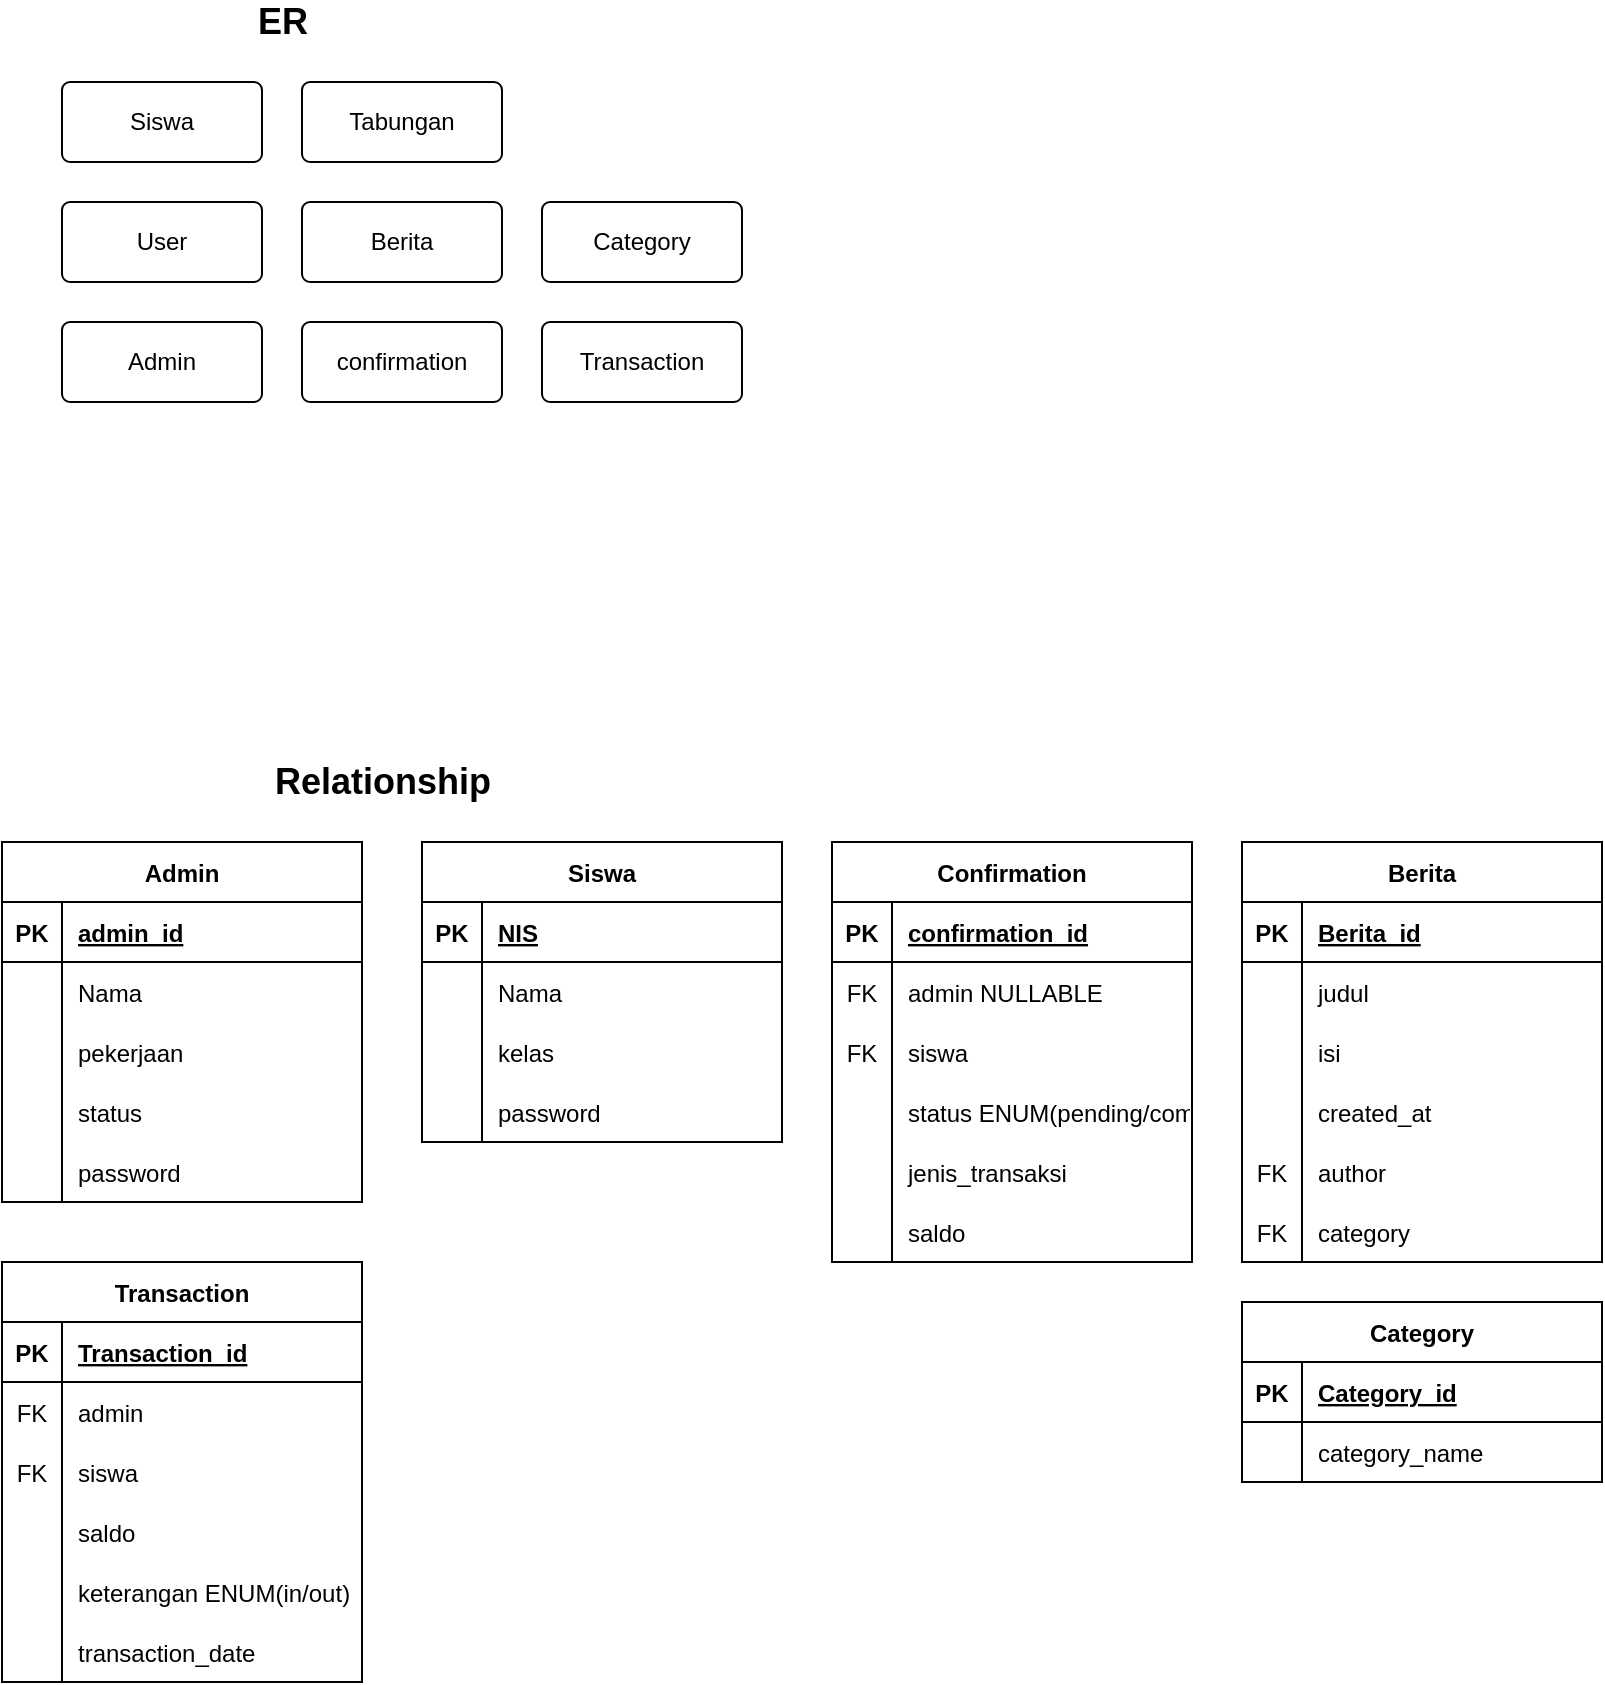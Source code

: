 <mxfile version="17.5.0" type="device"><diagram id="R2lEEEUBdFMjLlhIrx00" name="Page-1"><mxGraphModel dx="981" dy="529" grid="1" gridSize="10" guides="1" tooltips="1" connect="1" arrows="1" fold="1" page="1" pageScale="1" pageWidth="850" pageHeight="1100" math="0" shadow="0" extFonts="Permanent Marker^https://fonts.googleapis.com/css?family=Permanent+Marker"><root><mxCell id="0"/><mxCell id="1" parent="0"/><mxCell id="1gQ173YRiWsbyyBzPhOY-1" value="User" style="rounded=1;arcSize=10;whiteSpace=wrap;html=1;align=center;" parent="1" vertex="1"><mxGeometry x="40" y="160" width="100" height="40" as="geometry"/></mxCell><mxCell id="1gQ173YRiWsbyyBzPhOY-2" value="Berita" style="rounded=1;arcSize=10;whiteSpace=wrap;html=1;align=center;" parent="1" vertex="1"><mxGeometry x="160" y="160" width="100" height="40" as="geometry"/></mxCell><mxCell id="1gQ173YRiWsbyyBzPhOY-4" value="Admin" style="rounded=1;arcSize=10;whiteSpace=wrap;html=1;align=center;" parent="1" vertex="1"><mxGeometry x="40" y="220" width="100" height="40" as="geometry"/></mxCell><mxCell id="1gQ173YRiWsbyyBzPhOY-5" value="Category" style="rounded=1;arcSize=10;whiteSpace=wrap;html=1;align=center;" parent="1" vertex="1"><mxGeometry x="280" y="160" width="100" height="40" as="geometry"/></mxCell><mxCell id="1gQ173YRiWsbyyBzPhOY-8" value="confirmation" style="rounded=1;arcSize=10;whiteSpace=wrap;html=1;align=center;" parent="1" vertex="1"><mxGeometry x="160" y="220" width="100" height="40" as="geometry"/></mxCell><mxCell id="1gQ173YRiWsbyyBzPhOY-9" value="Admin" style="shape=table;startSize=30;container=1;collapsible=1;childLayout=tableLayout;fixedRows=1;rowLines=0;fontStyle=1;align=center;resizeLast=1;" parent="1" vertex="1"><mxGeometry x="10" y="480" width="180" height="180" as="geometry"/></mxCell><mxCell id="1gQ173YRiWsbyyBzPhOY-10" value="" style="shape=tableRow;horizontal=0;startSize=0;swimlaneHead=0;swimlaneBody=0;fillColor=none;collapsible=0;dropTarget=0;points=[[0,0.5],[1,0.5]];portConstraint=eastwest;top=0;left=0;right=0;bottom=1;" parent="1gQ173YRiWsbyyBzPhOY-9" vertex="1"><mxGeometry y="30" width="180" height="30" as="geometry"/></mxCell><mxCell id="1gQ173YRiWsbyyBzPhOY-11" value="PK" style="shape=partialRectangle;connectable=0;fillColor=none;top=0;left=0;bottom=0;right=0;fontStyle=1;overflow=hidden;" parent="1gQ173YRiWsbyyBzPhOY-10" vertex="1"><mxGeometry width="30" height="30" as="geometry"><mxRectangle width="30" height="30" as="alternateBounds"/></mxGeometry></mxCell><mxCell id="1gQ173YRiWsbyyBzPhOY-12" value="admin_id" style="shape=partialRectangle;connectable=0;fillColor=none;top=0;left=0;bottom=0;right=0;align=left;spacingLeft=6;fontStyle=5;overflow=hidden;" parent="1gQ173YRiWsbyyBzPhOY-10" vertex="1"><mxGeometry x="30" width="150" height="30" as="geometry"><mxRectangle width="150" height="30" as="alternateBounds"/></mxGeometry></mxCell><mxCell id="1gQ173YRiWsbyyBzPhOY-13" value="" style="shape=tableRow;horizontal=0;startSize=0;swimlaneHead=0;swimlaneBody=0;fillColor=none;collapsible=0;dropTarget=0;points=[[0,0.5],[1,0.5]];portConstraint=eastwest;top=0;left=0;right=0;bottom=0;" parent="1gQ173YRiWsbyyBzPhOY-9" vertex="1"><mxGeometry y="60" width="180" height="30" as="geometry"/></mxCell><mxCell id="1gQ173YRiWsbyyBzPhOY-14" value="" style="shape=partialRectangle;connectable=0;fillColor=none;top=0;left=0;bottom=0;right=0;editable=1;overflow=hidden;" parent="1gQ173YRiWsbyyBzPhOY-13" vertex="1"><mxGeometry width="30" height="30" as="geometry"><mxRectangle width="30" height="30" as="alternateBounds"/></mxGeometry></mxCell><mxCell id="1gQ173YRiWsbyyBzPhOY-15" value="Nama" style="shape=partialRectangle;connectable=0;fillColor=none;top=0;left=0;bottom=0;right=0;align=left;spacingLeft=6;overflow=hidden;" parent="1gQ173YRiWsbyyBzPhOY-13" vertex="1"><mxGeometry x="30" width="150" height="30" as="geometry"><mxRectangle width="150" height="30" as="alternateBounds"/></mxGeometry></mxCell><mxCell id="1gQ173YRiWsbyyBzPhOY-16" value="" style="shape=tableRow;horizontal=0;startSize=0;swimlaneHead=0;swimlaneBody=0;fillColor=none;collapsible=0;dropTarget=0;points=[[0,0.5],[1,0.5]];portConstraint=eastwest;top=0;left=0;right=0;bottom=0;" parent="1gQ173YRiWsbyyBzPhOY-9" vertex="1"><mxGeometry y="90" width="180" height="30" as="geometry"/></mxCell><mxCell id="1gQ173YRiWsbyyBzPhOY-17" value="" style="shape=partialRectangle;connectable=0;fillColor=none;top=0;left=0;bottom=0;right=0;editable=1;overflow=hidden;" parent="1gQ173YRiWsbyyBzPhOY-16" vertex="1"><mxGeometry width="30" height="30" as="geometry"><mxRectangle width="30" height="30" as="alternateBounds"/></mxGeometry></mxCell><mxCell id="1gQ173YRiWsbyyBzPhOY-18" value="pekerjaan" style="shape=partialRectangle;connectable=0;fillColor=none;top=0;left=0;bottom=0;right=0;align=left;spacingLeft=6;overflow=hidden;" parent="1gQ173YRiWsbyyBzPhOY-16" vertex="1"><mxGeometry x="30" width="150" height="30" as="geometry"><mxRectangle width="150" height="30" as="alternateBounds"/></mxGeometry></mxCell><mxCell id="1gQ173YRiWsbyyBzPhOY-19" value="" style="shape=tableRow;horizontal=0;startSize=0;swimlaneHead=0;swimlaneBody=0;fillColor=none;collapsible=0;dropTarget=0;points=[[0,0.5],[1,0.5]];portConstraint=eastwest;top=0;left=0;right=0;bottom=0;" parent="1gQ173YRiWsbyyBzPhOY-9" vertex="1"><mxGeometry y="120" width="180" height="30" as="geometry"/></mxCell><mxCell id="1gQ173YRiWsbyyBzPhOY-20" value="" style="shape=partialRectangle;connectable=0;fillColor=none;top=0;left=0;bottom=0;right=0;editable=1;overflow=hidden;" parent="1gQ173YRiWsbyyBzPhOY-19" vertex="1"><mxGeometry width="30" height="30" as="geometry"><mxRectangle width="30" height="30" as="alternateBounds"/></mxGeometry></mxCell><mxCell id="1gQ173YRiWsbyyBzPhOY-21" value="status" style="shape=partialRectangle;connectable=0;fillColor=none;top=0;left=0;bottom=0;right=0;align=left;spacingLeft=6;overflow=hidden;" parent="1gQ173YRiWsbyyBzPhOY-19" vertex="1"><mxGeometry x="30" width="150" height="30" as="geometry"><mxRectangle width="150" height="30" as="alternateBounds"/></mxGeometry></mxCell><mxCell id="DY_9wy05IqNmOxiPKjV0-44" value="" style="shape=tableRow;horizontal=0;startSize=0;swimlaneHead=0;swimlaneBody=0;fillColor=none;collapsible=0;dropTarget=0;points=[[0,0.5],[1,0.5]];portConstraint=eastwest;top=0;left=0;right=0;bottom=0;" vertex="1" parent="1gQ173YRiWsbyyBzPhOY-9"><mxGeometry y="150" width="180" height="30" as="geometry"/></mxCell><mxCell id="DY_9wy05IqNmOxiPKjV0-45" value="" style="shape=partialRectangle;connectable=0;fillColor=none;top=0;left=0;bottom=0;right=0;editable=1;overflow=hidden;" vertex="1" parent="DY_9wy05IqNmOxiPKjV0-44"><mxGeometry width="30" height="30" as="geometry"><mxRectangle width="30" height="30" as="alternateBounds"/></mxGeometry></mxCell><mxCell id="DY_9wy05IqNmOxiPKjV0-46" value="password" style="shape=partialRectangle;connectable=0;fillColor=none;top=0;left=0;bottom=0;right=0;align=left;spacingLeft=6;overflow=hidden;" vertex="1" parent="DY_9wy05IqNmOxiPKjV0-44"><mxGeometry x="30" width="150" height="30" as="geometry"><mxRectangle width="150" height="30" as="alternateBounds"/></mxGeometry></mxCell><mxCell id="1gQ173YRiWsbyyBzPhOY-22" value="Siswa" style="shape=table;startSize=30;container=1;collapsible=1;childLayout=tableLayout;fixedRows=1;rowLines=0;fontStyle=1;align=center;resizeLast=1;" parent="1" vertex="1"><mxGeometry x="220" y="480" width="180" height="150" as="geometry"/></mxCell><mxCell id="1gQ173YRiWsbyyBzPhOY-23" value="" style="shape=tableRow;horizontal=0;startSize=0;swimlaneHead=0;swimlaneBody=0;fillColor=none;collapsible=0;dropTarget=0;points=[[0,0.5],[1,0.5]];portConstraint=eastwest;top=0;left=0;right=0;bottom=1;" parent="1gQ173YRiWsbyyBzPhOY-22" vertex="1"><mxGeometry y="30" width="180" height="30" as="geometry"/></mxCell><mxCell id="1gQ173YRiWsbyyBzPhOY-24" value="PK" style="shape=partialRectangle;connectable=0;fillColor=none;top=0;left=0;bottom=0;right=0;fontStyle=1;overflow=hidden;" parent="1gQ173YRiWsbyyBzPhOY-23" vertex="1"><mxGeometry width="30" height="30" as="geometry"><mxRectangle width="30" height="30" as="alternateBounds"/></mxGeometry></mxCell><mxCell id="1gQ173YRiWsbyyBzPhOY-25" value="NIS" style="shape=partialRectangle;connectable=0;fillColor=none;top=0;left=0;bottom=0;right=0;align=left;spacingLeft=6;fontStyle=5;overflow=hidden;" parent="1gQ173YRiWsbyyBzPhOY-23" vertex="1"><mxGeometry x="30" width="150" height="30" as="geometry"><mxRectangle width="150" height="30" as="alternateBounds"/></mxGeometry></mxCell><mxCell id="1gQ173YRiWsbyyBzPhOY-26" value="" style="shape=tableRow;horizontal=0;startSize=0;swimlaneHead=0;swimlaneBody=0;fillColor=none;collapsible=0;dropTarget=0;points=[[0,0.5],[1,0.5]];portConstraint=eastwest;top=0;left=0;right=0;bottom=0;" parent="1gQ173YRiWsbyyBzPhOY-22" vertex="1"><mxGeometry y="60" width="180" height="30" as="geometry"/></mxCell><mxCell id="1gQ173YRiWsbyyBzPhOY-27" value="" style="shape=partialRectangle;connectable=0;fillColor=none;top=0;left=0;bottom=0;right=0;editable=1;overflow=hidden;" parent="1gQ173YRiWsbyyBzPhOY-26" vertex="1"><mxGeometry width="30" height="30" as="geometry"><mxRectangle width="30" height="30" as="alternateBounds"/></mxGeometry></mxCell><mxCell id="1gQ173YRiWsbyyBzPhOY-28" value="Nama" style="shape=partialRectangle;connectable=0;fillColor=none;top=0;left=0;bottom=0;right=0;align=left;spacingLeft=6;overflow=hidden;" parent="1gQ173YRiWsbyyBzPhOY-26" vertex="1"><mxGeometry x="30" width="150" height="30" as="geometry"><mxRectangle width="150" height="30" as="alternateBounds"/></mxGeometry></mxCell><mxCell id="1gQ173YRiWsbyyBzPhOY-29" value="" style="shape=tableRow;horizontal=0;startSize=0;swimlaneHead=0;swimlaneBody=0;fillColor=none;collapsible=0;dropTarget=0;points=[[0,0.5],[1,0.5]];portConstraint=eastwest;top=0;left=0;right=0;bottom=0;" parent="1gQ173YRiWsbyyBzPhOY-22" vertex="1"><mxGeometry y="90" width="180" height="30" as="geometry"/></mxCell><mxCell id="1gQ173YRiWsbyyBzPhOY-30" value="" style="shape=partialRectangle;connectable=0;fillColor=none;top=0;left=0;bottom=0;right=0;editable=1;overflow=hidden;" parent="1gQ173YRiWsbyyBzPhOY-29" vertex="1"><mxGeometry width="30" height="30" as="geometry"><mxRectangle width="30" height="30" as="alternateBounds"/></mxGeometry></mxCell><mxCell id="1gQ173YRiWsbyyBzPhOY-31" value="kelas" style="shape=partialRectangle;connectable=0;fillColor=none;top=0;left=0;bottom=0;right=0;align=left;spacingLeft=6;overflow=hidden;" parent="1gQ173YRiWsbyyBzPhOY-29" vertex="1"><mxGeometry x="30" width="150" height="30" as="geometry"><mxRectangle width="150" height="30" as="alternateBounds"/></mxGeometry></mxCell><mxCell id="DY_9wy05IqNmOxiPKjV0-41" value="" style="shape=tableRow;horizontal=0;startSize=0;swimlaneHead=0;swimlaneBody=0;fillColor=none;collapsible=0;dropTarget=0;points=[[0,0.5],[1,0.5]];portConstraint=eastwest;top=0;left=0;right=0;bottom=0;" vertex="1" parent="1gQ173YRiWsbyyBzPhOY-22"><mxGeometry y="120" width="180" height="30" as="geometry"/></mxCell><mxCell id="DY_9wy05IqNmOxiPKjV0-42" value="" style="shape=partialRectangle;connectable=0;fillColor=none;top=0;left=0;bottom=0;right=0;editable=1;overflow=hidden;" vertex="1" parent="DY_9wy05IqNmOxiPKjV0-41"><mxGeometry width="30" height="30" as="geometry"><mxRectangle width="30" height="30" as="alternateBounds"/></mxGeometry></mxCell><mxCell id="DY_9wy05IqNmOxiPKjV0-43" value="password" style="shape=partialRectangle;connectable=0;fillColor=none;top=0;left=0;bottom=0;right=0;align=left;spacingLeft=6;overflow=hidden;" vertex="1" parent="DY_9wy05IqNmOxiPKjV0-41"><mxGeometry x="30" width="150" height="30" as="geometry"><mxRectangle width="150" height="30" as="alternateBounds"/></mxGeometry></mxCell><mxCell id="1gQ173YRiWsbyyBzPhOY-48" value="Berita" style="shape=table;startSize=30;container=1;collapsible=1;childLayout=tableLayout;fixedRows=1;rowLines=0;fontStyle=1;align=center;resizeLast=1;" parent="1" vertex="1"><mxGeometry x="630" y="480" width="180" height="210" as="geometry"/></mxCell><mxCell id="1gQ173YRiWsbyyBzPhOY-49" value="" style="shape=tableRow;horizontal=0;startSize=0;swimlaneHead=0;swimlaneBody=0;fillColor=none;collapsible=0;dropTarget=0;points=[[0,0.5],[1,0.5]];portConstraint=eastwest;top=0;left=0;right=0;bottom=1;" parent="1gQ173YRiWsbyyBzPhOY-48" vertex="1"><mxGeometry y="30" width="180" height="30" as="geometry"/></mxCell><mxCell id="1gQ173YRiWsbyyBzPhOY-50" value="PK" style="shape=partialRectangle;connectable=0;fillColor=none;top=0;left=0;bottom=0;right=0;fontStyle=1;overflow=hidden;" parent="1gQ173YRiWsbyyBzPhOY-49" vertex="1"><mxGeometry width="30" height="30" as="geometry"><mxRectangle width="30" height="30" as="alternateBounds"/></mxGeometry></mxCell><mxCell id="1gQ173YRiWsbyyBzPhOY-51" value="Berita_id" style="shape=partialRectangle;connectable=0;fillColor=none;top=0;left=0;bottom=0;right=0;align=left;spacingLeft=6;fontStyle=5;overflow=hidden;" parent="1gQ173YRiWsbyyBzPhOY-49" vertex="1"><mxGeometry x="30" width="150" height="30" as="geometry"><mxRectangle width="150" height="30" as="alternateBounds"/></mxGeometry></mxCell><mxCell id="1gQ173YRiWsbyyBzPhOY-52" value="" style="shape=tableRow;horizontal=0;startSize=0;swimlaneHead=0;swimlaneBody=0;fillColor=none;collapsible=0;dropTarget=0;points=[[0,0.5],[1,0.5]];portConstraint=eastwest;top=0;left=0;right=0;bottom=0;" parent="1gQ173YRiWsbyyBzPhOY-48" vertex="1"><mxGeometry y="60" width="180" height="30" as="geometry"/></mxCell><mxCell id="1gQ173YRiWsbyyBzPhOY-53" value="" style="shape=partialRectangle;connectable=0;fillColor=none;top=0;left=0;bottom=0;right=0;editable=1;overflow=hidden;" parent="1gQ173YRiWsbyyBzPhOY-52" vertex="1"><mxGeometry width="30" height="30" as="geometry"><mxRectangle width="30" height="30" as="alternateBounds"/></mxGeometry></mxCell><mxCell id="1gQ173YRiWsbyyBzPhOY-54" value="judul" style="shape=partialRectangle;connectable=0;fillColor=none;top=0;left=0;bottom=0;right=0;align=left;spacingLeft=6;overflow=hidden;" parent="1gQ173YRiWsbyyBzPhOY-52" vertex="1"><mxGeometry x="30" width="150" height="30" as="geometry"><mxRectangle width="150" height="30" as="alternateBounds"/></mxGeometry></mxCell><mxCell id="1gQ173YRiWsbyyBzPhOY-55" value="" style="shape=tableRow;horizontal=0;startSize=0;swimlaneHead=0;swimlaneBody=0;fillColor=none;collapsible=0;dropTarget=0;points=[[0,0.5],[1,0.5]];portConstraint=eastwest;top=0;left=0;right=0;bottom=0;" parent="1gQ173YRiWsbyyBzPhOY-48" vertex="1"><mxGeometry y="90" width="180" height="30" as="geometry"/></mxCell><mxCell id="1gQ173YRiWsbyyBzPhOY-56" value="" style="shape=partialRectangle;connectable=0;fillColor=none;top=0;left=0;bottom=0;right=0;editable=1;overflow=hidden;" parent="1gQ173YRiWsbyyBzPhOY-55" vertex="1"><mxGeometry width="30" height="30" as="geometry"><mxRectangle width="30" height="30" as="alternateBounds"/></mxGeometry></mxCell><mxCell id="1gQ173YRiWsbyyBzPhOY-57" value="isi" style="shape=partialRectangle;connectable=0;fillColor=none;top=0;left=0;bottom=0;right=0;align=left;spacingLeft=6;overflow=hidden;" parent="1gQ173YRiWsbyyBzPhOY-55" vertex="1"><mxGeometry x="30" width="150" height="30" as="geometry"><mxRectangle width="150" height="30" as="alternateBounds"/></mxGeometry></mxCell><mxCell id="rSrDJpBC8dZXsVJAqYMF-1" value="" style="shape=tableRow;horizontal=0;startSize=0;swimlaneHead=0;swimlaneBody=0;fillColor=none;collapsible=0;dropTarget=0;points=[[0,0.5],[1,0.5]];portConstraint=eastwest;top=0;left=0;right=0;bottom=0;" parent="1gQ173YRiWsbyyBzPhOY-48" vertex="1"><mxGeometry y="120" width="180" height="30" as="geometry"/></mxCell><mxCell id="rSrDJpBC8dZXsVJAqYMF-2" value="" style="shape=partialRectangle;connectable=0;fillColor=none;top=0;left=0;bottom=0;right=0;editable=1;overflow=hidden;" parent="rSrDJpBC8dZXsVJAqYMF-1" vertex="1"><mxGeometry width="30" height="30" as="geometry"><mxRectangle width="30" height="30" as="alternateBounds"/></mxGeometry></mxCell><mxCell id="rSrDJpBC8dZXsVJAqYMF-3" value="created_at" style="shape=partialRectangle;connectable=0;fillColor=none;top=0;left=0;bottom=0;right=0;align=left;spacingLeft=6;overflow=hidden;" parent="rSrDJpBC8dZXsVJAqYMF-1" vertex="1"><mxGeometry x="30" width="150" height="30" as="geometry"><mxRectangle width="150" height="30" as="alternateBounds"/></mxGeometry></mxCell><mxCell id="1gQ173YRiWsbyyBzPhOY-58" value="" style="shape=tableRow;horizontal=0;startSize=0;swimlaneHead=0;swimlaneBody=0;fillColor=none;collapsible=0;dropTarget=0;points=[[0,0.5],[1,0.5]];portConstraint=eastwest;top=0;left=0;right=0;bottom=0;" parent="1gQ173YRiWsbyyBzPhOY-48" vertex="1"><mxGeometry y="150" width="180" height="30" as="geometry"/></mxCell><mxCell id="1gQ173YRiWsbyyBzPhOY-59" value="FK" style="shape=partialRectangle;connectable=0;fillColor=none;top=0;left=0;bottom=0;right=0;editable=1;overflow=hidden;" parent="1gQ173YRiWsbyyBzPhOY-58" vertex="1"><mxGeometry width="30" height="30" as="geometry"><mxRectangle width="30" height="30" as="alternateBounds"/></mxGeometry></mxCell><mxCell id="1gQ173YRiWsbyyBzPhOY-60" value="author" style="shape=partialRectangle;connectable=0;fillColor=none;top=0;left=0;bottom=0;right=0;align=left;spacingLeft=6;overflow=hidden;" parent="1gQ173YRiWsbyyBzPhOY-58" vertex="1"><mxGeometry x="30" width="150" height="30" as="geometry"><mxRectangle width="150" height="30" as="alternateBounds"/></mxGeometry></mxCell><mxCell id="DY_9wy05IqNmOxiPKjV0-14" value="" style="shape=tableRow;horizontal=0;startSize=0;swimlaneHead=0;swimlaneBody=0;fillColor=none;collapsible=0;dropTarget=0;points=[[0,0.5],[1,0.5]];portConstraint=eastwest;top=0;left=0;right=0;bottom=0;" vertex="1" parent="1gQ173YRiWsbyyBzPhOY-48"><mxGeometry y="180" width="180" height="30" as="geometry"/></mxCell><mxCell id="DY_9wy05IqNmOxiPKjV0-15" value="FK" style="shape=partialRectangle;connectable=0;fillColor=none;top=0;left=0;bottom=0;right=0;editable=1;overflow=hidden;" vertex="1" parent="DY_9wy05IqNmOxiPKjV0-14"><mxGeometry width="30" height="30" as="geometry"><mxRectangle width="30" height="30" as="alternateBounds"/></mxGeometry></mxCell><mxCell id="DY_9wy05IqNmOxiPKjV0-16" value="category" style="shape=partialRectangle;connectable=0;fillColor=none;top=0;left=0;bottom=0;right=0;align=left;spacingLeft=6;overflow=hidden;" vertex="1" parent="DY_9wy05IqNmOxiPKjV0-14"><mxGeometry x="30" width="150" height="30" as="geometry"><mxRectangle width="150" height="30" as="alternateBounds"/></mxGeometry></mxCell><mxCell id="1gQ173YRiWsbyyBzPhOY-63" value="Category" style="shape=table;startSize=30;container=1;collapsible=1;childLayout=tableLayout;fixedRows=1;rowLines=0;fontStyle=1;align=center;resizeLast=1;" parent="1" vertex="1"><mxGeometry x="630" y="710" width="180" height="90" as="geometry"/></mxCell><mxCell id="1gQ173YRiWsbyyBzPhOY-64" value="" style="shape=tableRow;horizontal=0;startSize=0;swimlaneHead=0;swimlaneBody=0;fillColor=none;collapsible=0;dropTarget=0;points=[[0,0.5],[1,0.5]];portConstraint=eastwest;top=0;left=0;right=0;bottom=1;" parent="1gQ173YRiWsbyyBzPhOY-63" vertex="1"><mxGeometry y="30" width="180" height="30" as="geometry"/></mxCell><mxCell id="1gQ173YRiWsbyyBzPhOY-65" value="PK" style="shape=partialRectangle;connectable=0;fillColor=none;top=0;left=0;bottom=0;right=0;fontStyle=1;overflow=hidden;" parent="1gQ173YRiWsbyyBzPhOY-64" vertex="1"><mxGeometry width="30" height="30" as="geometry"><mxRectangle width="30" height="30" as="alternateBounds"/></mxGeometry></mxCell><mxCell id="1gQ173YRiWsbyyBzPhOY-66" value="Category_id" style="shape=partialRectangle;connectable=0;fillColor=none;top=0;left=0;bottom=0;right=0;align=left;spacingLeft=6;fontStyle=5;overflow=hidden;" parent="1gQ173YRiWsbyyBzPhOY-64" vertex="1"><mxGeometry x="30" width="150" height="30" as="geometry"><mxRectangle width="150" height="30" as="alternateBounds"/></mxGeometry></mxCell><mxCell id="1gQ173YRiWsbyyBzPhOY-67" value="" style="shape=tableRow;horizontal=0;startSize=0;swimlaneHead=0;swimlaneBody=0;fillColor=none;collapsible=0;dropTarget=0;points=[[0,0.5],[1,0.5]];portConstraint=eastwest;top=0;left=0;right=0;bottom=0;" parent="1gQ173YRiWsbyyBzPhOY-63" vertex="1"><mxGeometry y="60" width="180" height="30" as="geometry"/></mxCell><mxCell id="1gQ173YRiWsbyyBzPhOY-68" value="" style="shape=partialRectangle;connectable=0;fillColor=none;top=0;left=0;bottom=0;right=0;editable=1;overflow=hidden;" parent="1gQ173YRiWsbyyBzPhOY-67" vertex="1"><mxGeometry width="30" height="30" as="geometry"><mxRectangle width="30" height="30" as="alternateBounds"/></mxGeometry></mxCell><mxCell id="1gQ173YRiWsbyyBzPhOY-69" value="category_name" style="shape=partialRectangle;connectable=0;fillColor=none;top=0;left=0;bottom=0;right=0;align=left;spacingLeft=6;overflow=hidden;" parent="1gQ173YRiWsbyyBzPhOY-67" vertex="1"><mxGeometry x="30" width="150" height="30" as="geometry"><mxRectangle width="150" height="30" as="alternateBounds"/></mxGeometry></mxCell><mxCell id="1gQ173YRiWsbyyBzPhOY-102" value="Siswa" style="rounded=1;arcSize=10;whiteSpace=wrap;html=1;align=center;" parent="1" vertex="1"><mxGeometry x="40" y="100" width="100" height="40" as="geometry"/></mxCell><mxCell id="1gQ173YRiWsbyyBzPhOY-116" value="&lt;b&gt;&lt;font style=&quot;font-size: 18px&quot;&gt;ER&lt;/font&gt;&lt;/b&gt;" style="text;html=1;align=center;verticalAlign=middle;resizable=0;points=[];autosize=1;strokeColor=none;fillColor=none;" parent="1" vertex="1"><mxGeometry x="130" y="60" width="40" height="20" as="geometry"/></mxCell><mxCell id="1gQ173YRiWsbyyBzPhOY-117" value="&lt;b&gt;&lt;font style=&quot;font-size: 18px&quot;&gt;Relationship&lt;/font&gt;&lt;/b&gt;" style="text;html=1;align=center;verticalAlign=middle;resizable=0;points=[];autosize=1;strokeColor=none;fillColor=none;" parent="1" vertex="1"><mxGeometry x="140" y="440" width="120" height="20" as="geometry"/></mxCell><mxCell id="1gQ173YRiWsbyyBzPhOY-118" value="Transaction" style="shape=table;startSize=30;container=1;collapsible=1;childLayout=tableLayout;fixedRows=1;rowLines=0;fontStyle=1;align=center;resizeLast=1;" parent="1" vertex="1"><mxGeometry x="10" y="690" width="180" height="210" as="geometry"/></mxCell><mxCell id="1gQ173YRiWsbyyBzPhOY-119" value="" style="shape=tableRow;horizontal=0;startSize=0;swimlaneHead=0;swimlaneBody=0;fillColor=none;collapsible=0;dropTarget=0;points=[[0,0.5],[1,0.5]];portConstraint=eastwest;top=0;left=0;right=0;bottom=1;" parent="1gQ173YRiWsbyyBzPhOY-118" vertex="1"><mxGeometry y="30" width="180" height="30" as="geometry"/></mxCell><mxCell id="1gQ173YRiWsbyyBzPhOY-120" value="PK" style="shape=partialRectangle;connectable=0;fillColor=none;top=0;left=0;bottom=0;right=0;fontStyle=1;overflow=hidden;" parent="1gQ173YRiWsbyyBzPhOY-119" vertex="1"><mxGeometry width="30" height="30" as="geometry"><mxRectangle width="30" height="30" as="alternateBounds"/></mxGeometry></mxCell><mxCell id="1gQ173YRiWsbyyBzPhOY-121" value="Transaction_id" style="shape=partialRectangle;connectable=0;fillColor=none;top=0;left=0;bottom=0;right=0;align=left;spacingLeft=6;fontStyle=5;overflow=hidden;" parent="1gQ173YRiWsbyyBzPhOY-119" vertex="1"><mxGeometry x="30" width="150" height="30" as="geometry"><mxRectangle width="150" height="30" as="alternateBounds"/></mxGeometry></mxCell><mxCell id="1gQ173YRiWsbyyBzPhOY-122" value="" style="shape=tableRow;horizontal=0;startSize=0;swimlaneHead=0;swimlaneBody=0;fillColor=none;collapsible=0;dropTarget=0;points=[[0,0.5],[1,0.5]];portConstraint=eastwest;top=0;left=0;right=0;bottom=0;" parent="1gQ173YRiWsbyyBzPhOY-118" vertex="1"><mxGeometry y="60" width="180" height="30" as="geometry"/></mxCell><mxCell id="1gQ173YRiWsbyyBzPhOY-123" value="FK" style="shape=partialRectangle;connectable=0;fillColor=none;top=0;left=0;bottom=0;right=0;editable=1;overflow=hidden;" parent="1gQ173YRiWsbyyBzPhOY-122" vertex="1"><mxGeometry width="30" height="30" as="geometry"><mxRectangle width="30" height="30" as="alternateBounds"/></mxGeometry></mxCell><mxCell id="1gQ173YRiWsbyyBzPhOY-124" value="admin" style="shape=partialRectangle;connectable=0;fillColor=none;top=0;left=0;bottom=0;right=0;align=left;spacingLeft=6;overflow=hidden;" parent="1gQ173YRiWsbyyBzPhOY-122" vertex="1"><mxGeometry x="30" width="150" height="30" as="geometry"><mxRectangle width="150" height="30" as="alternateBounds"/></mxGeometry></mxCell><mxCell id="1gQ173YRiWsbyyBzPhOY-125" value="" style="shape=tableRow;horizontal=0;startSize=0;swimlaneHead=0;swimlaneBody=0;fillColor=none;collapsible=0;dropTarget=0;points=[[0,0.5],[1,0.5]];portConstraint=eastwest;top=0;left=0;right=0;bottom=0;" parent="1gQ173YRiWsbyyBzPhOY-118" vertex="1"><mxGeometry y="90" width="180" height="30" as="geometry"/></mxCell><mxCell id="1gQ173YRiWsbyyBzPhOY-126" value="FK" style="shape=partialRectangle;connectable=0;fillColor=none;top=0;left=0;bottom=0;right=0;editable=1;overflow=hidden;" parent="1gQ173YRiWsbyyBzPhOY-125" vertex="1"><mxGeometry width="30" height="30" as="geometry"><mxRectangle width="30" height="30" as="alternateBounds"/></mxGeometry></mxCell><mxCell id="1gQ173YRiWsbyyBzPhOY-127" value="siswa" style="shape=partialRectangle;connectable=0;fillColor=none;top=0;left=0;bottom=0;right=0;align=left;spacingLeft=6;overflow=hidden;" parent="1gQ173YRiWsbyyBzPhOY-125" vertex="1"><mxGeometry x="30" width="150" height="30" as="geometry"><mxRectangle width="150" height="30" as="alternateBounds"/></mxGeometry></mxCell><mxCell id="1gQ173YRiWsbyyBzPhOY-128" value="" style="shape=tableRow;horizontal=0;startSize=0;swimlaneHead=0;swimlaneBody=0;fillColor=none;collapsible=0;dropTarget=0;points=[[0,0.5],[1,0.5]];portConstraint=eastwest;top=0;left=0;right=0;bottom=0;" parent="1gQ173YRiWsbyyBzPhOY-118" vertex="1"><mxGeometry y="120" width="180" height="30" as="geometry"/></mxCell><mxCell id="1gQ173YRiWsbyyBzPhOY-129" value="" style="shape=partialRectangle;connectable=0;fillColor=none;top=0;left=0;bottom=0;right=0;editable=1;overflow=hidden;" parent="1gQ173YRiWsbyyBzPhOY-128" vertex="1"><mxGeometry width="30" height="30" as="geometry"><mxRectangle width="30" height="30" as="alternateBounds"/></mxGeometry></mxCell><mxCell id="1gQ173YRiWsbyyBzPhOY-130" value="saldo" style="shape=partialRectangle;connectable=0;fillColor=none;top=0;left=0;bottom=0;right=0;align=left;spacingLeft=6;overflow=hidden;" parent="1gQ173YRiWsbyyBzPhOY-128" vertex="1"><mxGeometry x="30" width="150" height="30" as="geometry"><mxRectangle width="150" height="30" as="alternateBounds"/></mxGeometry></mxCell><mxCell id="1gQ173YRiWsbyyBzPhOY-131" value="" style="shape=tableRow;horizontal=0;startSize=0;swimlaneHead=0;swimlaneBody=0;fillColor=none;collapsible=0;dropTarget=0;points=[[0,0.5],[1,0.5]];portConstraint=eastwest;top=0;left=0;right=0;bottom=0;" parent="1gQ173YRiWsbyyBzPhOY-118" vertex="1"><mxGeometry y="150" width="180" height="30" as="geometry"/></mxCell><mxCell id="1gQ173YRiWsbyyBzPhOY-132" value="" style="shape=partialRectangle;connectable=0;fillColor=none;top=0;left=0;bottom=0;right=0;editable=1;overflow=hidden;" parent="1gQ173YRiWsbyyBzPhOY-131" vertex="1"><mxGeometry width="30" height="30" as="geometry"><mxRectangle width="30" height="30" as="alternateBounds"/></mxGeometry></mxCell><mxCell id="1gQ173YRiWsbyyBzPhOY-133" value="keterangan ENUM(in/out)" style="shape=partialRectangle;connectable=0;fillColor=none;top=0;left=0;bottom=0;right=0;align=left;spacingLeft=6;overflow=hidden;" parent="1gQ173YRiWsbyyBzPhOY-131" vertex="1"><mxGeometry x="30" width="150" height="30" as="geometry"><mxRectangle width="150" height="30" as="alternateBounds"/></mxGeometry></mxCell><mxCell id="rSrDJpBC8dZXsVJAqYMF-4" value="" style="shape=tableRow;horizontal=0;startSize=0;swimlaneHead=0;swimlaneBody=0;fillColor=none;collapsible=0;dropTarget=0;points=[[0,0.5],[1,0.5]];portConstraint=eastwest;top=0;left=0;right=0;bottom=0;" parent="1gQ173YRiWsbyyBzPhOY-118" vertex="1"><mxGeometry y="180" width="180" height="30" as="geometry"/></mxCell><mxCell id="rSrDJpBC8dZXsVJAqYMF-5" value="" style="shape=partialRectangle;connectable=0;fillColor=none;top=0;left=0;bottom=0;right=0;editable=1;overflow=hidden;" parent="rSrDJpBC8dZXsVJAqYMF-4" vertex="1"><mxGeometry width="30" height="30" as="geometry"><mxRectangle width="30" height="30" as="alternateBounds"/></mxGeometry></mxCell><mxCell id="rSrDJpBC8dZXsVJAqYMF-6" value="transaction_date" style="shape=partialRectangle;connectable=0;fillColor=none;top=0;left=0;bottom=0;right=0;align=left;spacingLeft=6;overflow=hidden;" parent="rSrDJpBC8dZXsVJAqYMF-4" vertex="1"><mxGeometry x="30" width="150" height="30" as="geometry"><mxRectangle width="150" height="30" as="alternateBounds"/></mxGeometry></mxCell><mxCell id="1gQ173YRiWsbyyBzPhOY-137" value="Transaction" style="rounded=1;arcSize=10;whiteSpace=wrap;html=1;align=center;" parent="1" vertex="1"><mxGeometry x="280" y="220" width="100" height="40" as="geometry"/></mxCell><mxCell id="1gQ173YRiWsbyyBzPhOY-139" value="Confirmation" style="shape=table;startSize=30;container=1;collapsible=1;childLayout=tableLayout;fixedRows=1;rowLines=0;fontStyle=1;align=center;resizeLast=1;" parent="1" vertex="1"><mxGeometry x="425" y="480" width="180" height="210" as="geometry"/></mxCell><mxCell id="1gQ173YRiWsbyyBzPhOY-140" value="" style="shape=tableRow;horizontal=0;startSize=0;swimlaneHead=0;swimlaneBody=0;fillColor=none;collapsible=0;dropTarget=0;points=[[0,0.5],[1,0.5]];portConstraint=eastwest;top=0;left=0;right=0;bottom=1;" parent="1gQ173YRiWsbyyBzPhOY-139" vertex="1"><mxGeometry y="30" width="180" height="30" as="geometry"/></mxCell><mxCell id="1gQ173YRiWsbyyBzPhOY-141" value="PK" style="shape=partialRectangle;connectable=0;fillColor=none;top=0;left=0;bottom=0;right=0;fontStyle=1;overflow=hidden;" parent="1gQ173YRiWsbyyBzPhOY-140" vertex="1"><mxGeometry width="30" height="30" as="geometry"><mxRectangle width="30" height="30" as="alternateBounds"/></mxGeometry></mxCell><mxCell id="1gQ173YRiWsbyyBzPhOY-142" value="confirmation_id" style="shape=partialRectangle;connectable=0;fillColor=none;top=0;left=0;bottom=0;right=0;align=left;spacingLeft=6;fontStyle=5;overflow=hidden;" parent="1gQ173YRiWsbyyBzPhOY-140" vertex="1"><mxGeometry x="30" width="150" height="30" as="geometry"><mxRectangle width="150" height="30" as="alternateBounds"/></mxGeometry></mxCell><mxCell id="1gQ173YRiWsbyyBzPhOY-143" value="" style="shape=tableRow;horizontal=0;startSize=0;swimlaneHead=0;swimlaneBody=0;fillColor=none;collapsible=0;dropTarget=0;points=[[0,0.5],[1,0.5]];portConstraint=eastwest;top=0;left=0;right=0;bottom=0;" parent="1gQ173YRiWsbyyBzPhOY-139" vertex="1"><mxGeometry y="60" width="180" height="30" as="geometry"/></mxCell><mxCell id="1gQ173YRiWsbyyBzPhOY-144" value="FK" style="shape=partialRectangle;connectable=0;fillColor=none;top=0;left=0;bottom=0;right=0;editable=1;overflow=hidden;" parent="1gQ173YRiWsbyyBzPhOY-143" vertex="1"><mxGeometry width="30" height="30" as="geometry"><mxRectangle width="30" height="30" as="alternateBounds"/></mxGeometry></mxCell><mxCell id="1gQ173YRiWsbyyBzPhOY-145" value="admin NULLABLE" style="shape=partialRectangle;connectable=0;fillColor=none;top=0;left=0;bottom=0;right=0;align=left;spacingLeft=6;overflow=hidden;" parent="1gQ173YRiWsbyyBzPhOY-143" vertex="1"><mxGeometry x="30" width="150" height="30" as="geometry"><mxRectangle width="150" height="30" as="alternateBounds"/></mxGeometry></mxCell><mxCell id="1gQ173YRiWsbyyBzPhOY-146" value="" style="shape=tableRow;horizontal=0;startSize=0;swimlaneHead=0;swimlaneBody=0;fillColor=none;collapsible=0;dropTarget=0;points=[[0,0.5],[1,0.5]];portConstraint=eastwest;top=0;left=0;right=0;bottom=0;" parent="1gQ173YRiWsbyyBzPhOY-139" vertex="1"><mxGeometry y="90" width="180" height="30" as="geometry"/></mxCell><mxCell id="1gQ173YRiWsbyyBzPhOY-147" value="FK" style="shape=partialRectangle;connectable=0;fillColor=none;top=0;left=0;bottom=0;right=0;editable=1;overflow=hidden;" parent="1gQ173YRiWsbyyBzPhOY-146" vertex="1"><mxGeometry width="30" height="30" as="geometry"><mxRectangle width="30" height="30" as="alternateBounds"/></mxGeometry></mxCell><mxCell id="1gQ173YRiWsbyyBzPhOY-148" value="siswa" style="shape=partialRectangle;connectable=0;fillColor=none;top=0;left=0;bottom=0;right=0;align=left;spacingLeft=6;overflow=hidden;" parent="1gQ173YRiWsbyyBzPhOY-146" vertex="1"><mxGeometry x="30" width="150" height="30" as="geometry"><mxRectangle width="150" height="30" as="alternateBounds"/></mxGeometry></mxCell><mxCell id="DY_9wy05IqNmOxiPKjV0-17" value="" style="shape=tableRow;horizontal=0;startSize=0;swimlaneHead=0;swimlaneBody=0;fillColor=none;collapsible=0;dropTarget=0;points=[[0,0.5],[1,0.5]];portConstraint=eastwest;top=0;left=0;right=0;bottom=0;" vertex="1" parent="1gQ173YRiWsbyyBzPhOY-139"><mxGeometry y="120" width="180" height="30" as="geometry"/></mxCell><mxCell id="DY_9wy05IqNmOxiPKjV0-18" value="" style="shape=partialRectangle;connectable=0;fillColor=none;top=0;left=0;bottom=0;right=0;editable=1;overflow=hidden;" vertex="1" parent="DY_9wy05IqNmOxiPKjV0-17"><mxGeometry width="30" height="30" as="geometry"><mxRectangle width="30" height="30" as="alternateBounds"/></mxGeometry></mxCell><mxCell id="DY_9wy05IqNmOxiPKjV0-19" value="status ENUM(pending/complee)" style="shape=partialRectangle;connectable=0;fillColor=none;top=0;left=0;bottom=0;right=0;align=left;spacingLeft=6;overflow=hidden;" vertex="1" parent="DY_9wy05IqNmOxiPKjV0-17"><mxGeometry x="30" width="150" height="30" as="geometry"><mxRectangle width="150" height="30" as="alternateBounds"/></mxGeometry></mxCell><mxCell id="DY_9wy05IqNmOxiPKjV0-20" value="" style="shape=tableRow;horizontal=0;startSize=0;swimlaneHead=0;swimlaneBody=0;fillColor=none;collapsible=0;dropTarget=0;points=[[0,0.5],[1,0.5]];portConstraint=eastwest;top=0;left=0;right=0;bottom=0;" vertex="1" parent="1gQ173YRiWsbyyBzPhOY-139"><mxGeometry y="150" width="180" height="30" as="geometry"/></mxCell><mxCell id="DY_9wy05IqNmOxiPKjV0-21" value="" style="shape=partialRectangle;connectable=0;fillColor=none;top=0;left=0;bottom=0;right=0;editable=1;overflow=hidden;" vertex="1" parent="DY_9wy05IqNmOxiPKjV0-20"><mxGeometry width="30" height="30" as="geometry"><mxRectangle width="30" height="30" as="alternateBounds"/></mxGeometry></mxCell><mxCell id="DY_9wy05IqNmOxiPKjV0-22" value="jenis_transaksi" style="shape=partialRectangle;connectable=0;fillColor=none;top=0;left=0;bottom=0;right=0;align=left;spacingLeft=6;overflow=hidden;" vertex="1" parent="DY_9wy05IqNmOxiPKjV0-20"><mxGeometry x="30" width="150" height="30" as="geometry"><mxRectangle width="150" height="30" as="alternateBounds"/></mxGeometry></mxCell><mxCell id="DY_9wy05IqNmOxiPKjV0-23" value="" style="shape=tableRow;horizontal=0;startSize=0;swimlaneHead=0;swimlaneBody=0;fillColor=none;collapsible=0;dropTarget=0;points=[[0,0.5],[1,0.5]];portConstraint=eastwest;top=0;left=0;right=0;bottom=0;" vertex="1" parent="1gQ173YRiWsbyyBzPhOY-139"><mxGeometry y="180" width="180" height="30" as="geometry"/></mxCell><mxCell id="DY_9wy05IqNmOxiPKjV0-24" value="" style="shape=partialRectangle;connectable=0;fillColor=none;top=0;left=0;bottom=0;right=0;editable=1;overflow=hidden;" vertex="1" parent="DY_9wy05IqNmOxiPKjV0-23"><mxGeometry width="30" height="30" as="geometry"><mxRectangle width="30" height="30" as="alternateBounds"/></mxGeometry></mxCell><mxCell id="DY_9wy05IqNmOxiPKjV0-25" value="saldo" style="shape=partialRectangle;connectable=0;fillColor=none;top=0;left=0;bottom=0;right=0;align=left;spacingLeft=6;overflow=hidden;" vertex="1" parent="DY_9wy05IqNmOxiPKjV0-23"><mxGeometry x="30" width="150" height="30" as="geometry"><mxRectangle width="150" height="30" as="alternateBounds"/></mxGeometry></mxCell><mxCell id="DY_9wy05IqNmOxiPKjV0-27" value="Tabungan" style="rounded=1;arcSize=10;whiteSpace=wrap;html=1;align=center;" vertex="1" parent="1"><mxGeometry x="160" y="100" width="100" height="40" as="geometry"/></mxCell></root></mxGraphModel></diagram></mxfile>